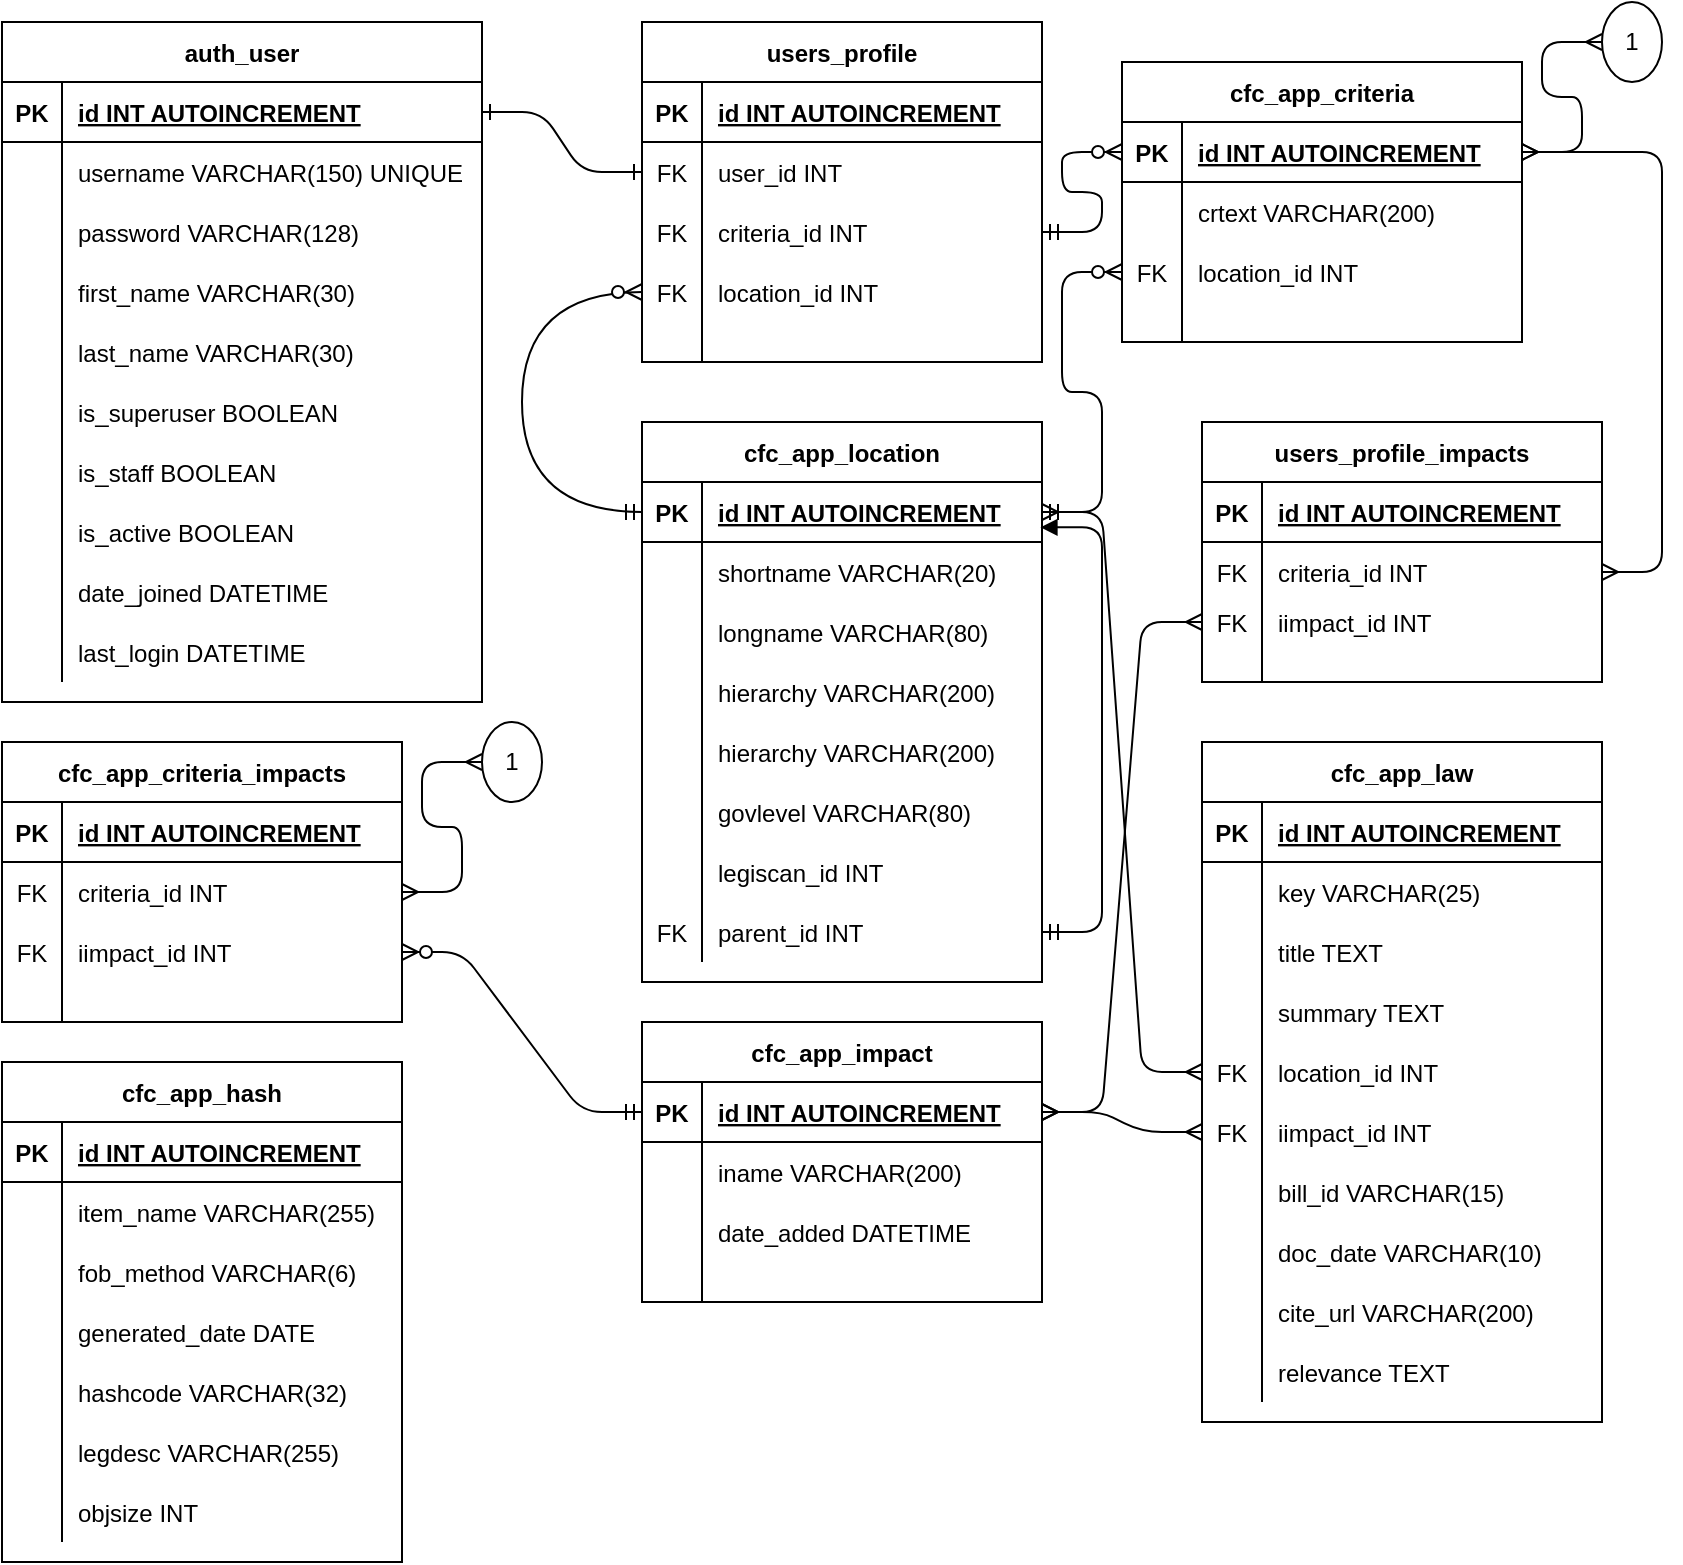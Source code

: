 <mxfile version="14.1.5" type="device"><diagram id="R2lEEEUBdFMjLlhIrx00" name="Page-1"><mxGraphModel dx="1101" dy="766" grid="1" gridSize="10" guides="1" tooltips="1" connect="1" arrows="1" fold="1" page="1" pageScale="1" pageWidth="1100" pageHeight="850" math="0" shadow="0" extFonts="Permanent Marker^https://fonts.googleapis.com/css?family=Permanent+Marker"><root><mxCell id="0"/><mxCell id="1" parent="0"/><mxCell id="C-vyLk0tnHw3VtMMgP7b-23" value="auth_user" style="shape=table;startSize=30;container=1;collapsible=1;childLayout=tableLayout;fixedRows=1;rowLines=0;fontStyle=1;align=center;resizeLast=1;" parent="1" vertex="1"><mxGeometry x="40" y="40" width="240" height="340" as="geometry"/></mxCell><mxCell id="C-vyLk0tnHw3VtMMgP7b-24" value="" style="shape=partialRectangle;collapsible=0;dropTarget=0;pointerEvents=0;fillColor=none;points=[[0,0.5],[1,0.5]];portConstraint=eastwest;top=0;left=0;right=0;bottom=1;" parent="C-vyLk0tnHw3VtMMgP7b-23" vertex="1"><mxGeometry y="30" width="240" height="30" as="geometry"/></mxCell><mxCell id="C-vyLk0tnHw3VtMMgP7b-25" value="PK" style="shape=partialRectangle;overflow=hidden;connectable=0;fillColor=none;top=0;left=0;bottom=0;right=0;fontStyle=1;" parent="C-vyLk0tnHw3VtMMgP7b-24" vertex="1"><mxGeometry width="30" height="30" as="geometry"/></mxCell><mxCell id="C-vyLk0tnHw3VtMMgP7b-26" value="id INT AUTOINCREMENT" style="shape=partialRectangle;overflow=hidden;connectable=0;fillColor=none;top=0;left=0;bottom=0;right=0;align=left;spacingLeft=6;fontStyle=5;" parent="C-vyLk0tnHw3VtMMgP7b-24" vertex="1"><mxGeometry x="30" width="210" height="30" as="geometry"/></mxCell><mxCell id="C-vyLk0tnHw3VtMMgP7b-27" value="" style="shape=partialRectangle;collapsible=0;dropTarget=0;pointerEvents=0;fillColor=none;points=[[0,0.5],[1,0.5]];portConstraint=eastwest;top=0;left=0;right=0;bottom=0;" parent="C-vyLk0tnHw3VtMMgP7b-23" vertex="1"><mxGeometry y="60" width="240" height="30" as="geometry"/></mxCell><mxCell id="C-vyLk0tnHw3VtMMgP7b-28" value="" style="shape=partialRectangle;overflow=hidden;connectable=0;fillColor=none;top=0;left=0;bottom=0;right=0;" parent="C-vyLk0tnHw3VtMMgP7b-27" vertex="1"><mxGeometry width="30" height="30" as="geometry"/></mxCell><mxCell id="C-vyLk0tnHw3VtMMgP7b-29" value="username VARCHAR(150) UNIQUE" style="shape=partialRectangle;overflow=hidden;connectable=0;fillColor=none;top=0;left=0;bottom=0;right=0;align=left;spacingLeft=6;" parent="C-vyLk0tnHw3VtMMgP7b-27" vertex="1"><mxGeometry x="30" width="210" height="30" as="geometry"/></mxCell><mxCell id="tYRN4zbCDvNp0-Lf8dS1-1" value="" style="shape=partialRectangle;collapsible=0;dropTarget=0;pointerEvents=0;fillColor=none;points=[[0,0.5],[1,0.5]];portConstraint=eastwest;top=0;left=0;right=0;bottom=0;" parent="C-vyLk0tnHw3VtMMgP7b-23" vertex="1"><mxGeometry y="90" width="240" height="30" as="geometry"/></mxCell><mxCell id="tYRN4zbCDvNp0-Lf8dS1-2" value="" style="shape=partialRectangle;overflow=hidden;connectable=0;fillColor=none;top=0;left=0;bottom=0;right=0;" parent="tYRN4zbCDvNp0-Lf8dS1-1" vertex="1"><mxGeometry width="30" height="30" as="geometry"/></mxCell><mxCell id="tYRN4zbCDvNp0-Lf8dS1-3" value="password VARCHAR(128)" style="shape=partialRectangle;overflow=hidden;connectable=0;fillColor=none;top=0;left=0;bottom=0;right=0;align=left;spacingLeft=6;" parent="tYRN4zbCDvNp0-Lf8dS1-1" vertex="1"><mxGeometry x="30" width="210" height="30" as="geometry"/></mxCell><mxCell id="tYRN4zbCDvNp0-Lf8dS1-4" value="" style="shape=partialRectangle;collapsible=0;dropTarget=0;pointerEvents=0;fillColor=none;points=[[0,0.5],[1,0.5]];portConstraint=eastwest;top=0;left=0;right=0;bottom=0;" parent="C-vyLk0tnHw3VtMMgP7b-23" vertex="1"><mxGeometry y="120" width="240" height="30" as="geometry"/></mxCell><mxCell id="tYRN4zbCDvNp0-Lf8dS1-5" value="" style="shape=partialRectangle;overflow=hidden;connectable=0;fillColor=none;top=0;left=0;bottom=0;right=0;" parent="tYRN4zbCDvNp0-Lf8dS1-4" vertex="1"><mxGeometry width="30" height="30" as="geometry"/></mxCell><mxCell id="tYRN4zbCDvNp0-Lf8dS1-6" value="first_name VARCHAR(30)" style="shape=partialRectangle;overflow=hidden;connectable=0;fillColor=none;top=0;left=0;bottom=0;right=0;align=left;spacingLeft=6;" parent="tYRN4zbCDvNp0-Lf8dS1-4" vertex="1"><mxGeometry x="30" width="210" height="30" as="geometry"/></mxCell><mxCell id="tYRN4zbCDvNp0-Lf8dS1-7" value="" style="shape=partialRectangle;collapsible=0;dropTarget=0;pointerEvents=0;fillColor=none;points=[[0,0.5],[1,0.5]];portConstraint=eastwest;top=0;left=0;right=0;bottom=0;" parent="C-vyLk0tnHw3VtMMgP7b-23" vertex="1"><mxGeometry y="150" width="240" height="30" as="geometry"/></mxCell><mxCell id="tYRN4zbCDvNp0-Lf8dS1-8" value="" style="shape=partialRectangle;overflow=hidden;connectable=0;fillColor=none;top=0;left=0;bottom=0;right=0;" parent="tYRN4zbCDvNp0-Lf8dS1-7" vertex="1"><mxGeometry width="30" height="30" as="geometry"/></mxCell><mxCell id="tYRN4zbCDvNp0-Lf8dS1-9" value="last_name VARCHAR(30)" style="shape=partialRectangle;overflow=hidden;connectable=0;fillColor=none;top=0;left=0;bottom=0;right=0;align=left;spacingLeft=6;" parent="tYRN4zbCDvNp0-Lf8dS1-7" vertex="1"><mxGeometry x="30" width="210" height="30" as="geometry"/></mxCell><mxCell id="tYRN4zbCDvNp0-Lf8dS1-10" value="" style="shape=partialRectangle;collapsible=0;dropTarget=0;pointerEvents=0;fillColor=none;points=[[0,0.5],[1,0.5]];portConstraint=eastwest;top=0;left=0;right=0;bottom=0;" parent="C-vyLk0tnHw3VtMMgP7b-23" vertex="1"><mxGeometry y="180" width="240" height="30" as="geometry"/></mxCell><mxCell id="tYRN4zbCDvNp0-Lf8dS1-11" value="" style="shape=partialRectangle;overflow=hidden;connectable=0;fillColor=none;top=0;left=0;bottom=0;right=0;" parent="tYRN4zbCDvNp0-Lf8dS1-10" vertex="1"><mxGeometry width="30" height="30" as="geometry"/></mxCell><mxCell id="tYRN4zbCDvNp0-Lf8dS1-12" value="is_superuser BOOLEAN" style="shape=partialRectangle;overflow=hidden;connectable=0;fillColor=none;top=0;left=0;bottom=0;right=0;align=left;spacingLeft=6;" parent="tYRN4zbCDvNp0-Lf8dS1-10" vertex="1"><mxGeometry x="30" width="210" height="30" as="geometry"/></mxCell><mxCell id="tYRN4zbCDvNp0-Lf8dS1-13" value="" style="shape=partialRectangle;collapsible=0;dropTarget=0;pointerEvents=0;fillColor=none;points=[[0,0.5],[1,0.5]];portConstraint=eastwest;top=0;left=0;right=0;bottom=0;" parent="C-vyLk0tnHw3VtMMgP7b-23" vertex="1"><mxGeometry y="210" width="240" height="30" as="geometry"/></mxCell><mxCell id="tYRN4zbCDvNp0-Lf8dS1-14" value="" style="shape=partialRectangle;overflow=hidden;connectable=0;fillColor=none;top=0;left=0;bottom=0;right=0;" parent="tYRN4zbCDvNp0-Lf8dS1-13" vertex="1"><mxGeometry width="30" height="30" as="geometry"/></mxCell><mxCell id="tYRN4zbCDvNp0-Lf8dS1-15" value="is_staff BOOLEAN" style="shape=partialRectangle;overflow=hidden;connectable=0;fillColor=none;top=0;left=0;bottom=0;right=0;align=left;spacingLeft=6;" parent="tYRN4zbCDvNp0-Lf8dS1-13" vertex="1"><mxGeometry x="30" width="210" height="30" as="geometry"/></mxCell><mxCell id="tYRN4zbCDvNp0-Lf8dS1-16" value="" style="shape=partialRectangle;collapsible=0;dropTarget=0;pointerEvents=0;fillColor=none;points=[[0,0.5],[1,0.5]];portConstraint=eastwest;top=0;left=0;right=0;bottom=0;" parent="C-vyLk0tnHw3VtMMgP7b-23" vertex="1"><mxGeometry y="240" width="240" height="30" as="geometry"/></mxCell><mxCell id="tYRN4zbCDvNp0-Lf8dS1-17" value="" style="shape=partialRectangle;overflow=hidden;connectable=0;fillColor=none;top=0;left=0;bottom=0;right=0;" parent="tYRN4zbCDvNp0-Lf8dS1-16" vertex="1"><mxGeometry width="30" height="30" as="geometry"/></mxCell><mxCell id="tYRN4zbCDvNp0-Lf8dS1-18" value="is_active BOOLEAN" style="shape=partialRectangle;overflow=hidden;connectable=0;fillColor=none;top=0;left=0;bottom=0;right=0;align=left;spacingLeft=6;" parent="tYRN4zbCDvNp0-Lf8dS1-16" vertex="1"><mxGeometry x="30" width="210" height="30" as="geometry"/></mxCell><mxCell id="tYRN4zbCDvNp0-Lf8dS1-19" value="" style="shape=partialRectangle;collapsible=0;dropTarget=0;pointerEvents=0;fillColor=none;points=[[0,0.5],[1,0.5]];portConstraint=eastwest;top=0;left=0;right=0;bottom=0;" parent="C-vyLk0tnHw3VtMMgP7b-23" vertex="1"><mxGeometry y="270" width="240" height="30" as="geometry"/></mxCell><mxCell id="tYRN4zbCDvNp0-Lf8dS1-20" value="" style="shape=partialRectangle;overflow=hidden;connectable=0;fillColor=none;top=0;left=0;bottom=0;right=0;" parent="tYRN4zbCDvNp0-Lf8dS1-19" vertex="1"><mxGeometry width="30" height="30" as="geometry"/></mxCell><mxCell id="tYRN4zbCDvNp0-Lf8dS1-21" value="date_joined DATETIME" style="shape=partialRectangle;overflow=hidden;connectable=0;fillColor=none;top=0;left=0;bottom=0;right=0;align=left;spacingLeft=6;" parent="tYRN4zbCDvNp0-Lf8dS1-19" vertex="1"><mxGeometry x="30" width="210" height="30" as="geometry"/></mxCell><mxCell id="tYRN4zbCDvNp0-Lf8dS1-22" value="" style="shape=partialRectangle;collapsible=0;dropTarget=0;pointerEvents=0;fillColor=none;points=[[0,0.5],[1,0.5]];portConstraint=eastwest;top=0;left=0;right=0;bottom=0;" parent="C-vyLk0tnHw3VtMMgP7b-23" vertex="1"><mxGeometry y="300" width="240" height="30" as="geometry"/></mxCell><mxCell id="tYRN4zbCDvNp0-Lf8dS1-23" value="" style="shape=partialRectangle;overflow=hidden;connectable=0;fillColor=none;top=0;left=0;bottom=0;right=0;" parent="tYRN4zbCDvNp0-Lf8dS1-22" vertex="1"><mxGeometry width="30" height="30" as="geometry"/></mxCell><mxCell id="tYRN4zbCDvNp0-Lf8dS1-24" value="last_login DATETIME" style="shape=partialRectangle;overflow=hidden;connectable=0;fillColor=none;top=0;left=0;bottom=0;right=0;align=left;spacingLeft=6;" parent="tYRN4zbCDvNp0-Lf8dS1-22" vertex="1"><mxGeometry x="30" width="210" height="30" as="geometry"/></mxCell><mxCell id="tYRN4zbCDvNp0-Lf8dS1-25" value="users_profile" style="shape=table;startSize=30;container=1;collapsible=1;childLayout=tableLayout;fixedRows=1;rowLines=0;fontStyle=1;align=center;resizeLast=1;" parent="1" vertex="1"><mxGeometry x="360" y="40" width="200" height="170" as="geometry"/></mxCell><mxCell id="tYRN4zbCDvNp0-Lf8dS1-26" value="" style="shape=partialRectangle;collapsible=0;dropTarget=0;pointerEvents=0;fillColor=none;points=[[0,0.5],[1,0.5]];portConstraint=eastwest;top=0;left=0;right=0;bottom=1;" parent="tYRN4zbCDvNp0-Lf8dS1-25" vertex="1"><mxGeometry y="30" width="200" height="30" as="geometry"/></mxCell><mxCell id="tYRN4zbCDvNp0-Lf8dS1-27" value="PK" style="shape=partialRectangle;overflow=hidden;connectable=0;fillColor=none;top=0;left=0;bottom=0;right=0;fontStyle=1;" parent="tYRN4zbCDvNp0-Lf8dS1-26" vertex="1"><mxGeometry width="30" height="30" as="geometry"/></mxCell><mxCell id="tYRN4zbCDvNp0-Lf8dS1-28" value="id INT AUTOINCREMENT" style="shape=partialRectangle;overflow=hidden;connectable=0;fillColor=none;top=0;left=0;bottom=0;right=0;align=left;spacingLeft=6;fontStyle=5;" parent="tYRN4zbCDvNp0-Lf8dS1-26" vertex="1"><mxGeometry x="30" width="170" height="30" as="geometry"/></mxCell><mxCell id="tYRN4zbCDvNp0-Lf8dS1-29" value="" style="shape=partialRectangle;collapsible=0;dropTarget=0;pointerEvents=0;fillColor=none;points=[[0,0.5],[1,0.5]];portConstraint=eastwest;top=0;left=0;right=0;bottom=0;" parent="tYRN4zbCDvNp0-Lf8dS1-25" vertex="1"><mxGeometry y="60" width="200" height="30" as="geometry"/></mxCell><mxCell id="tYRN4zbCDvNp0-Lf8dS1-30" value="FK" style="shape=partialRectangle;overflow=hidden;connectable=0;fillColor=none;top=0;left=0;bottom=0;right=0;" parent="tYRN4zbCDvNp0-Lf8dS1-29" vertex="1"><mxGeometry width="30" height="30" as="geometry"/></mxCell><mxCell id="tYRN4zbCDvNp0-Lf8dS1-31" value="user_id INT" style="shape=partialRectangle;overflow=hidden;connectable=0;fillColor=none;top=0;left=0;bottom=0;right=0;align=left;spacingLeft=6;" parent="tYRN4zbCDvNp0-Lf8dS1-29" vertex="1"><mxGeometry x="30" width="170" height="30" as="geometry"/></mxCell><mxCell id="tYRN4zbCDvNp0-Lf8dS1-32" value="" style="shape=partialRectangle;collapsible=0;dropTarget=0;pointerEvents=0;fillColor=none;points=[[0,0.5],[1,0.5]];portConstraint=eastwest;top=0;left=0;right=0;bottom=0;" parent="tYRN4zbCDvNp0-Lf8dS1-25" vertex="1"><mxGeometry y="90" width="200" height="30" as="geometry"/></mxCell><mxCell id="tYRN4zbCDvNp0-Lf8dS1-33" value="FK" style="shape=partialRectangle;overflow=hidden;connectable=0;fillColor=none;top=0;left=0;bottom=0;right=0;" parent="tYRN4zbCDvNp0-Lf8dS1-32" vertex="1"><mxGeometry width="30" height="30" as="geometry"/></mxCell><mxCell id="tYRN4zbCDvNp0-Lf8dS1-34" value="criteria_id INT" style="shape=partialRectangle;overflow=hidden;connectable=0;fillColor=none;top=0;left=0;bottom=0;right=0;align=left;spacingLeft=6;" parent="tYRN4zbCDvNp0-Lf8dS1-32" vertex="1"><mxGeometry x="30" width="170" height="30" as="geometry"/></mxCell><mxCell id="tYRN4zbCDvNp0-Lf8dS1-35" value="" style="shape=partialRectangle;collapsible=0;dropTarget=0;pointerEvents=0;fillColor=none;points=[[0,0.5],[1,0.5]];portConstraint=eastwest;top=0;left=0;right=0;bottom=0;" parent="tYRN4zbCDvNp0-Lf8dS1-25" vertex="1"><mxGeometry y="120" width="200" height="30" as="geometry"/></mxCell><mxCell id="tYRN4zbCDvNp0-Lf8dS1-36" value="FK" style="shape=partialRectangle;overflow=hidden;connectable=0;fillColor=none;top=0;left=0;bottom=0;right=0;" parent="tYRN4zbCDvNp0-Lf8dS1-35" vertex="1"><mxGeometry width="30" height="30" as="geometry"/></mxCell><mxCell id="tYRN4zbCDvNp0-Lf8dS1-37" value="location_id INT" style="shape=partialRectangle;overflow=hidden;connectable=0;fillColor=none;top=0;left=0;bottom=0;right=0;align=left;spacingLeft=6;" parent="tYRN4zbCDvNp0-Lf8dS1-35" vertex="1"><mxGeometry x="30" width="170" height="30" as="geometry"/></mxCell><mxCell id="tYRN4zbCDvNp0-Lf8dS1-53" value="" style="shape=partialRectangle;collapsible=0;dropTarget=0;pointerEvents=0;fillColor=none;points=[[0,0.5],[1,0.5]];portConstraint=eastwest;top=0;left=0;right=0;bottom=0;" parent="tYRN4zbCDvNp0-Lf8dS1-25" vertex="1"><mxGeometry y="150" width="200" height="20" as="geometry"/></mxCell><mxCell id="tYRN4zbCDvNp0-Lf8dS1-54" value="" style="shape=partialRectangle;overflow=hidden;connectable=0;fillColor=none;top=0;left=0;bottom=0;right=0;" parent="tYRN4zbCDvNp0-Lf8dS1-53" vertex="1"><mxGeometry width="30" height="20" as="geometry"/></mxCell><mxCell id="tYRN4zbCDvNp0-Lf8dS1-55" value="" style="shape=partialRectangle;overflow=hidden;connectable=0;fillColor=none;top=0;left=0;bottom=0;right=0;align=left;spacingLeft=6;" parent="tYRN4zbCDvNp0-Lf8dS1-53" vertex="1"><mxGeometry x="30" width="170" height="20" as="geometry"/></mxCell><mxCell id="tYRN4zbCDvNp0-Lf8dS1-56" value="" style="edgeStyle=entityRelationEdgeStyle;fontSize=12;html=1;endArrow=ERone;endFill=0;startArrow=ERone;startFill=0;" parent="1" source="C-vyLk0tnHw3VtMMgP7b-24" target="tYRN4zbCDvNp0-Lf8dS1-29" edge="1"><mxGeometry width="100" height="100" relative="1" as="geometry"><mxPoint x="320" y="300" as="sourcePoint"/><mxPoint x="420" y="200" as="targetPoint"/></mxGeometry></mxCell><mxCell id="tYRN4zbCDvNp0-Lf8dS1-57" value="cfc_app_location" style="shape=table;startSize=30;container=1;collapsible=1;childLayout=tableLayout;fixedRows=1;rowLines=0;fontStyle=1;align=center;resizeLast=1;" parent="1" vertex="1"><mxGeometry x="360" y="240" width="200" height="280" as="geometry"/></mxCell><mxCell id="tYRN4zbCDvNp0-Lf8dS1-58" value="" style="shape=partialRectangle;collapsible=0;dropTarget=0;pointerEvents=0;fillColor=none;top=0;left=0;bottom=1;right=0;points=[[0,0.5],[1,0.5]];portConstraint=eastwest;" parent="tYRN4zbCDvNp0-Lf8dS1-57" vertex="1"><mxGeometry y="30" width="200" height="30" as="geometry"/></mxCell><mxCell id="tYRN4zbCDvNp0-Lf8dS1-59" value="PK" style="shape=partialRectangle;connectable=0;fillColor=none;top=0;left=0;bottom=0;right=0;fontStyle=1;overflow=hidden;" parent="tYRN4zbCDvNp0-Lf8dS1-58" vertex="1"><mxGeometry width="30" height="30" as="geometry"/></mxCell><mxCell id="tYRN4zbCDvNp0-Lf8dS1-60" value="id INT AUTOINCREMENT" style="shape=partialRectangle;connectable=0;fillColor=none;top=0;left=0;bottom=0;right=0;align=left;spacingLeft=6;fontStyle=5;overflow=hidden;" parent="tYRN4zbCDvNp0-Lf8dS1-58" vertex="1"><mxGeometry x="30" width="170" height="30" as="geometry"/></mxCell><mxCell id="tYRN4zbCDvNp0-Lf8dS1-61" value="" style="shape=partialRectangle;collapsible=0;dropTarget=0;pointerEvents=0;fillColor=none;top=0;left=0;bottom=0;right=0;points=[[0,0.5],[1,0.5]];portConstraint=eastwest;" parent="tYRN4zbCDvNp0-Lf8dS1-57" vertex="1"><mxGeometry y="60" width="200" height="30" as="geometry"/></mxCell><mxCell id="tYRN4zbCDvNp0-Lf8dS1-62" value="" style="shape=partialRectangle;connectable=0;fillColor=none;top=0;left=0;bottom=0;right=0;editable=1;overflow=hidden;" parent="tYRN4zbCDvNp0-Lf8dS1-61" vertex="1"><mxGeometry width="30" height="30" as="geometry"/></mxCell><mxCell id="tYRN4zbCDvNp0-Lf8dS1-63" value="shortname VARCHAR(20)" style="shape=partialRectangle;connectable=0;fillColor=none;top=0;left=0;bottom=0;right=0;align=left;spacingLeft=6;overflow=hidden;" parent="tYRN4zbCDvNp0-Lf8dS1-61" vertex="1"><mxGeometry x="30" width="170" height="30" as="geometry"/></mxCell><mxCell id="tYRN4zbCDvNp0-Lf8dS1-64" value="" style="shape=partialRectangle;collapsible=0;dropTarget=0;pointerEvents=0;fillColor=none;top=0;left=0;bottom=0;right=0;points=[[0,0.5],[1,0.5]];portConstraint=eastwest;" parent="tYRN4zbCDvNp0-Lf8dS1-57" vertex="1"><mxGeometry y="90" width="200" height="30" as="geometry"/></mxCell><mxCell id="tYRN4zbCDvNp0-Lf8dS1-65" value="" style="shape=partialRectangle;connectable=0;fillColor=none;top=0;left=0;bottom=0;right=0;editable=1;overflow=hidden;" parent="tYRN4zbCDvNp0-Lf8dS1-64" vertex="1"><mxGeometry width="30" height="30" as="geometry"/></mxCell><mxCell id="tYRN4zbCDvNp0-Lf8dS1-66" value="longname VARCHAR(80)" style="shape=partialRectangle;connectable=0;fillColor=none;top=0;left=0;bottom=0;right=0;align=left;spacingLeft=6;overflow=hidden;" parent="tYRN4zbCDvNp0-Lf8dS1-64" vertex="1"><mxGeometry x="30" width="170" height="30" as="geometry"/></mxCell><mxCell id="tYRN4zbCDvNp0-Lf8dS1-67" value="" style="shape=partialRectangle;collapsible=0;dropTarget=0;pointerEvents=0;fillColor=none;top=0;left=0;bottom=0;right=0;points=[[0,0.5],[1,0.5]];portConstraint=eastwest;" parent="tYRN4zbCDvNp0-Lf8dS1-57" vertex="1"><mxGeometry y="120" width="200" height="30" as="geometry"/></mxCell><mxCell id="tYRN4zbCDvNp0-Lf8dS1-68" value="" style="shape=partialRectangle;connectable=0;fillColor=none;top=0;left=0;bottom=0;right=0;editable=1;overflow=hidden;" parent="tYRN4zbCDvNp0-Lf8dS1-67" vertex="1"><mxGeometry width="30" height="30" as="geometry"/></mxCell><mxCell id="tYRN4zbCDvNp0-Lf8dS1-69" value="hierarchy VARCHAR(200)" style="shape=partialRectangle;connectable=0;fillColor=none;top=0;left=0;bottom=0;right=0;align=left;spacingLeft=6;overflow=hidden;" parent="tYRN4zbCDvNp0-Lf8dS1-67" vertex="1"><mxGeometry x="30" width="170" height="30" as="geometry"/></mxCell><mxCell id="tYRN4zbCDvNp0-Lf8dS1-70" value="" style="shape=partialRectangle;collapsible=0;dropTarget=0;pointerEvents=0;fillColor=none;top=0;left=0;bottom=0;right=0;points=[[0,0.5],[1,0.5]];portConstraint=eastwest;" parent="tYRN4zbCDvNp0-Lf8dS1-57" vertex="1"><mxGeometry y="150" width="200" height="30" as="geometry"/></mxCell><mxCell id="tYRN4zbCDvNp0-Lf8dS1-71" value="" style="shape=partialRectangle;connectable=0;fillColor=none;top=0;left=0;bottom=0;right=0;editable=1;overflow=hidden;" parent="tYRN4zbCDvNp0-Lf8dS1-70" vertex="1"><mxGeometry width="30" height="30" as="geometry"/></mxCell><mxCell id="tYRN4zbCDvNp0-Lf8dS1-72" value="hierarchy VARCHAR(200)" style="shape=partialRectangle;connectable=0;fillColor=none;top=0;left=0;bottom=0;right=0;align=left;spacingLeft=6;overflow=hidden;" parent="tYRN4zbCDvNp0-Lf8dS1-70" vertex="1"><mxGeometry x="30" width="170" height="30" as="geometry"/></mxCell><mxCell id="tYRN4zbCDvNp0-Lf8dS1-73" value="" style="shape=partialRectangle;collapsible=0;dropTarget=0;pointerEvents=0;fillColor=none;top=0;left=0;bottom=0;right=0;points=[[0,0.5],[1,0.5]];portConstraint=eastwest;" parent="tYRN4zbCDvNp0-Lf8dS1-57" vertex="1"><mxGeometry y="180" width="200" height="30" as="geometry"/></mxCell><mxCell id="tYRN4zbCDvNp0-Lf8dS1-74" value="" style="shape=partialRectangle;connectable=0;fillColor=none;top=0;left=0;bottom=0;right=0;editable=1;overflow=hidden;" parent="tYRN4zbCDvNp0-Lf8dS1-73" vertex="1"><mxGeometry width="30" height="30" as="geometry"/></mxCell><mxCell id="tYRN4zbCDvNp0-Lf8dS1-75" value="govlevel VARCHAR(80)" style="shape=partialRectangle;connectable=0;fillColor=none;top=0;left=0;bottom=0;right=0;align=left;spacingLeft=6;overflow=hidden;" parent="tYRN4zbCDvNp0-Lf8dS1-73" vertex="1"><mxGeometry x="30" width="170" height="30" as="geometry"/></mxCell><mxCell id="tYRN4zbCDvNp0-Lf8dS1-76" value="" style="shape=partialRectangle;collapsible=0;dropTarget=0;pointerEvents=0;fillColor=none;top=0;left=0;bottom=0;right=0;points=[[0,0.5],[1,0.5]];portConstraint=eastwest;" parent="tYRN4zbCDvNp0-Lf8dS1-57" vertex="1"><mxGeometry y="210" width="200" height="30" as="geometry"/></mxCell><mxCell id="tYRN4zbCDvNp0-Lf8dS1-77" value="" style="shape=partialRectangle;connectable=0;fillColor=none;top=0;left=0;bottom=0;right=0;editable=1;overflow=hidden;" parent="tYRN4zbCDvNp0-Lf8dS1-76" vertex="1"><mxGeometry width="30" height="30" as="geometry"/></mxCell><mxCell id="tYRN4zbCDvNp0-Lf8dS1-78" value="legiscan_id INT" style="shape=partialRectangle;connectable=0;fillColor=none;top=0;left=0;bottom=0;right=0;align=left;spacingLeft=6;overflow=hidden;" parent="tYRN4zbCDvNp0-Lf8dS1-76" vertex="1"><mxGeometry x="30" width="170" height="30" as="geometry"/></mxCell><mxCell id="tYRN4zbCDvNp0-Lf8dS1-79" value="" style="shape=partialRectangle;collapsible=0;dropTarget=0;pointerEvents=0;fillColor=none;top=0;left=0;bottom=0;right=0;points=[[0,0.5],[1,0.5]];portConstraint=eastwest;" parent="tYRN4zbCDvNp0-Lf8dS1-57" vertex="1"><mxGeometry y="240" width="200" height="30" as="geometry"/></mxCell><mxCell id="tYRN4zbCDvNp0-Lf8dS1-80" value="FK" style="shape=partialRectangle;connectable=0;fillColor=none;top=0;left=0;bottom=0;right=0;editable=1;overflow=hidden;" parent="tYRN4zbCDvNp0-Lf8dS1-79" vertex="1"><mxGeometry width="30" height="30" as="geometry"/></mxCell><mxCell id="tYRN4zbCDvNp0-Lf8dS1-81" value="parent_id INT" style="shape=partialRectangle;connectable=0;fillColor=none;top=0;left=0;bottom=0;right=0;align=left;spacingLeft=6;overflow=hidden;" parent="tYRN4zbCDvNp0-Lf8dS1-79" vertex="1"><mxGeometry x="30" width="170" height="30" as="geometry"/></mxCell><mxCell id="tYRN4zbCDvNp0-Lf8dS1-82" value="" style="fontSize=12;html=1;endArrow=block;startArrow=ERmandOne;entryX=0.996;entryY=0.756;entryDx=0;entryDy=0;edgeStyle=elbowEdgeStyle;endFill=1;entryPerimeter=0;" parent="tYRN4zbCDvNp0-Lf8dS1-57" source="tYRN4zbCDvNp0-Lf8dS1-79" target="tYRN4zbCDvNp0-Lf8dS1-58" edge="1"><mxGeometry width="100" height="100" relative="1" as="geometry"><mxPoint x="280" y="200" as="sourcePoint"/><mxPoint x="380" y="100" as="targetPoint"/><Array as="points"><mxPoint x="230" y="143"/></Array></mxGeometry></mxCell><mxCell id="tYRN4zbCDvNp0-Lf8dS1-83" value="" style="edgeStyle=entityRelationEdgeStyle;fontSize=12;html=1;endArrow=ERzeroToMany;startArrow=ERmandOne;endFill=1;" parent="1" source="tYRN4zbCDvNp0-Lf8dS1-58" target="tYRN4zbCDvNp0-Lf8dS1-94" edge="1"><mxGeometry width="100" height="100" relative="1" as="geometry"><mxPoint x="310" y="620" as="sourcePoint"/><mxPoint x="410" y="520" as="targetPoint"/></mxGeometry></mxCell><mxCell id="tYRN4zbCDvNp0-Lf8dS1-84" value="cfc_app_criteria" style="shape=table;startSize=30;container=1;collapsible=1;childLayout=tableLayout;fixedRows=1;rowLines=0;fontStyle=1;align=center;resizeLast=1;" parent="1" vertex="1"><mxGeometry x="600" y="60" width="200" height="140" as="geometry"/></mxCell><mxCell id="tYRN4zbCDvNp0-Lf8dS1-85" value="" style="shape=partialRectangle;collapsible=0;dropTarget=0;pointerEvents=0;fillColor=none;points=[[0,0.5],[1,0.5]];portConstraint=eastwest;top=0;left=0;right=0;bottom=1;" parent="tYRN4zbCDvNp0-Lf8dS1-84" vertex="1"><mxGeometry y="30" width="200" height="30" as="geometry"/></mxCell><mxCell id="tYRN4zbCDvNp0-Lf8dS1-86" value="PK" style="shape=partialRectangle;overflow=hidden;connectable=0;fillColor=none;top=0;left=0;bottom=0;right=0;fontStyle=1;" parent="tYRN4zbCDvNp0-Lf8dS1-85" vertex="1"><mxGeometry width="30" height="30" as="geometry"/></mxCell><mxCell id="tYRN4zbCDvNp0-Lf8dS1-87" value="id INT AUTOINCREMENT" style="shape=partialRectangle;overflow=hidden;connectable=0;fillColor=none;top=0;left=0;bottom=0;right=0;align=left;spacingLeft=6;fontStyle=5;" parent="tYRN4zbCDvNp0-Lf8dS1-85" vertex="1"><mxGeometry x="30" width="170" height="30" as="geometry"/></mxCell><mxCell id="tYRN4zbCDvNp0-Lf8dS1-88" value="" style="shape=partialRectangle;collapsible=0;dropTarget=0;pointerEvents=0;fillColor=none;points=[[0,0.5],[1,0.5]];portConstraint=eastwest;top=0;left=0;right=0;bottom=0;" parent="tYRN4zbCDvNp0-Lf8dS1-84" vertex="1"><mxGeometry y="60" width="200" height="30" as="geometry"/></mxCell><mxCell id="tYRN4zbCDvNp0-Lf8dS1-89" value="" style="shape=partialRectangle;overflow=hidden;connectable=0;fillColor=none;top=0;left=0;bottom=0;right=0;" parent="tYRN4zbCDvNp0-Lf8dS1-88" vertex="1"><mxGeometry width="30" height="30" as="geometry"/></mxCell><mxCell id="tYRN4zbCDvNp0-Lf8dS1-90" value="crtext VARCHAR(200)" style="shape=partialRectangle;overflow=hidden;connectable=0;fillColor=none;top=0;left=0;bottom=0;right=0;align=left;spacingLeft=6;" parent="tYRN4zbCDvNp0-Lf8dS1-88" vertex="1"><mxGeometry x="30" width="170" height="30" as="geometry"/></mxCell><mxCell id="tYRN4zbCDvNp0-Lf8dS1-94" value="" style="shape=partialRectangle;collapsible=0;dropTarget=0;pointerEvents=0;fillColor=none;points=[[0,0.5],[1,0.5]];portConstraint=eastwest;top=0;left=0;right=0;bottom=0;" parent="tYRN4zbCDvNp0-Lf8dS1-84" vertex="1"><mxGeometry y="90" width="200" height="30" as="geometry"/></mxCell><mxCell id="tYRN4zbCDvNp0-Lf8dS1-95" value="FK" style="shape=partialRectangle;overflow=hidden;connectable=0;fillColor=none;top=0;left=0;bottom=0;right=0;" parent="tYRN4zbCDvNp0-Lf8dS1-94" vertex="1"><mxGeometry width="30" height="30" as="geometry"/></mxCell><mxCell id="tYRN4zbCDvNp0-Lf8dS1-96" value="location_id INT" style="shape=partialRectangle;overflow=hidden;connectable=0;fillColor=none;top=0;left=0;bottom=0;right=0;align=left;spacingLeft=6;" parent="tYRN4zbCDvNp0-Lf8dS1-94" vertex="1"><mxGeometry x="30" width="170" height="30" as="geometry"/></mxCell><mxCell id="tYRN4zbCDvNp0-Lf8dS1-97" value="" style="shape=partialRectangle;collapsible=0;dropTarget=0;pointerEvents=0;fillColor=none;points=[[0,0.5],[1,0.5]];portConstraint=eastwest;top=0;left=0;right=0;bottom=0;" parent="tYRN4zbCDvNp0-Lf8dS1-84" vertex="1"><mxGeometry y="120" width="200" height="20" as="geometry"/></mxCell><mxCell id="tYRN4zbCDvNp0-Lf8dS1-98" value="" style="shape=partialRectangle;overflow=hidden;connectable=0;fillColor=none;top=0;left=0;bottom=0;right=0;" parent="tYRN4zbCDvNp0-Lf8dS1-97" vertex="1"><mxGeometry width="30" height="20" as="geometry"/></mxCell><mxCell id="tYRN4zbCDvNp0-Lf8dS1-99" value="" style="shape=partialRectangle;overflow=hidden;connectable=0;fillColor=none;top=0;left=0;bottom=0;right=0;align=left;spacingLeft=6;" parent="tYRN4zbCDvNp0-Lf8dS1-97" vertex="1"><mxGeometry x="30" width="170" height="20" as="geometry"/></mxCell><mxCell id="tYRN4zbCDvNp0-Lf8dS1-101" value="" style="endArrow=ERzeroToMany;html=1;exitX=0;exitY=0.5;exitDx=0;exitDy=0;entryX=0;entryY=0.5;entryDx=0;entryDy=0;edgeStyle=orthogonalEdgeStyle;curved=1;endFill=1;startArrow=ERmandOne;startFill=0;" parent="1" source="tYRN4zbCDvNp0-Lf8dS1-58" target="tYRN4zbCDvNp0-Lf8dS1-35" edge="1"><mxGeometry width="50" height="50" relative="1" as="geometry"><mxPoint x="400" y="420" as="sourcePoint"/><mxPoint x="450" y="370" as="targetPoint"/><Array as="points"><mxPoint x="300" y="285"/><mxPoint x="300" y="175"/></Array></mxGeometry></mxCell><mxCell id="tYRN4zbCDvNp0-Lf8dS1-102" value="" style="edgeStyle=entityRelationEdgeStyle;fontSize=12;html=1;endArrow=ERzeroToMany;startArrow=ERmandOne;endFill=1;entryX=0;entryY=0.5;entryDx=0;entryDy=0;" parent="1" source="tYRN4zbCDvNp0-Lf8dS1-32" target="tYRN4zbCDvNp0-Lf8dS1-85" edge="1"><mxGeometry width="100" height="100" relative="1" as="geometry"><mxPoint x="570" y="295" as="sourcePoint"/><mxPoint x="610" y="155" as="targetPoint"/></mxGeometry></mxCell><mxCell id="tYRN4zbCDvNp0-Lf8dS1-103" value="users_profile_impacts" style="shape=table;startSize=30;container=1;collapsible=1;childLayout=tableLayout;fixedRows=1;rowLines=0;fontStyle=1;align=center;resizeLast=1;" parent="1" vertex="1"><mxGeometry x="640" y="240" width="200" height="130" as="geometry"/></mxCell><mxCell id="tYRN4zbCDvNp0-Lf8dS1-104" value="" style="shape=partialRectangle;collapsible=0;dropTarget=0;pointerEvents=0;fillColor=none;points=[[0,0.5],[1,0.5]];portConstraint=eastwest;top=0;left=0;right=0;bottom=1;" parent="tYRN4zbCDvNp0-Lf8dS1-103" vertex="1"><mxGeometry y="30" width="200" height="30" as="geometry"/></mxCell><mxCell id="tYRN4zbCDvNp0-Lf8dS1-105" value="PK" style="shape=partialRectangle;overflow=hidden;connectable=0;fillColor=none;top=0;left=0;bottom=0;right=0;fontStyle=1;" parent="tYRN4zbCDvNp0-Lf8dS1-104" vertex="1"><mxGeometry width="30" height="30" as="geometry"/></mxCell><mxCell id="tYRN4zbCDvNp0-Lf8dS1-106" value="id INT AUTOINCREMENT" style="shape=partialRectangle;overflow=hidden;connectable=0;fillColor=none;top=0;left=0;bottom=0;right=0;align=left;spacingLeft=6;fontStyle=5;" parent="tYRN4zbCDvNp0-Lf8dS1-104" vertex="1"><mxGeometry x="30" width="170" height="30" as="geometry"/></mxCell><mxCell id="tYRN4zbCDvNp0-Lf8dS1-107" value="" style="shape=partialRectangle;collapsible=0;dropTarget=0;pointerEvents=0;fillColor=none;points=[[0,0.5],[1,0.5]];portConstraint=eastwest;top=0;left=0;right=0;bottom=0;" parent="tYRN4zbCDvNp0-Lf8dS1-103" vertex="1"><mxGeometry y="60" width="200" height="30" as="geometry"/></mxCell><mxCell id="tYRN4zbCDvNp0-Lf8dS1-108" value="FK" style="shape=partialRectangle;overflow=hidden;connectable=0;fillColor=none;top=0;left=0;bottom=0;right=0;" parent="tYRN4zbCDvNp0-Lf8dS1-107" vertex="1"><mxGeometry width="30" height="30" as="geometry"/></mxCell><mxCell id="tYRN4zbCDvNp0-Lf8dS1-109" value="criteria_id INT" style="shape=partialRectangle;overflow=hidden;connectable=0;fillColor=none;top=0;left=0;bottom=0;right=0;align=left;spacingLeft=6;" parent="tYRN4zbCDvNp0-Lf8dS1-107" vertex="1"><mxGeometry x="30" width="170" height="30" as="geometry"/></mxCell><mxCell id="tYRN4zbCDvNp0-Lf8dS1-110" value="" style="shape=partialRectangle;collapsible=0;dropTarget=0;pointerEvents=0;fillColor=none;points=[[0,0.5],[1,0.5]];portConstraint=eastwest;top=0;left=0;right=0;bottom=0;" parent="tYRN4zbCDvNp0-Lf8dS1-103" vertex="1"><mxGeometry y="90" width="200" height="20" as="geometry"/></mxCell><mxCell id="tYRN4zbCDvNp0-Lf8dS1-111" value="FK" style="shape=partialRectangle;overflow=hidden;connectable=0;fillColor=none;top=0;left=0;bottom=0;right=0;" parent="tYRN4zbCDvNp0-Lf8dS1-110" vertex="1"><mxGeometry width="30" height="20" as="geometry"/></mxCell><mxCell id="tYRN4zbCDvNp0-Lf8dS1-112" value="iimpact_id INT" style="shape=partialRectangle;overflow=hidden;connectable=0;fillColor=none;top=0;left=0;bottom=0;right=0;align=left;spacingLeft=6;" parent="tYRN4zbCDvNp0-Lf8dS1-110" vertex="1"><mxGeometry x="30" width="170" height="20" as="geometry"/></mxCell><mxCell id="tYRN4zbCDvNp0-Lf8dS1-113" value="" style="shape=partialRectangle;collapsible=0;dropTarget=0;pointerEvents=0;fillColor=none;points=[[0,0.5],[1,0.5]];portConstraint=eastwest;top=0;left=0;right=0;bottom=0;" parent="tYRN4zbCDvNp0-Lf8dS1-103" vertex="1"><mxGeometry y="110" width="200" height="20" as="geometry"/></mxCell><mxCell id="tYRN4zbCDvNp0-Lf8dS1-114" value="" style="shape=partialRectangle;overflow=hidden;connectable=0;fillColor=none;top=0;left=0;bottom=0;right=0;" parent="tYRN4zbCDvNp0-Lf8dS1-113" vertex="1"><mxGeometry width="30" height="20" as="geometry"/></mxCell><mxCell id="tYRN4zbCDvNp0-Lf8dS1-115" value="" style="shape=partialRectangle;overflow=hidden;connectable=0;fillColor=none;top=0;left=0;bottom=0;right=0;align=left;spacingLeft=6;" parent="tYRN4zbCDvNp0-Lf8dS1-113" vertex="1"><mxGeometry x="30" width="170" height="20" as="geometry"/></mxCell><mxCell id="tYRN4zbCDvNp0-Lf8dS1-116" value="cfc_app_criteria_impacts" style="shape=table;startSize=30;container=1;collapsible=1;childLayout=tableLayout;fixedRows=1;rowLines=0;fontStyle=1;align=center;resizeLast=1;" parent="1" vertex="1"><mxGeometry x="40" y="400" width="200" height="140" as="geometry"/></mxCell><mxCell id="tYRN4zbCDvNp0-Lf8dS1-117" value="" style="shape=partialRectangle;collapsible=0;dropTarget=0;pointerEvents=0;fillColor=none;points=[[0,0.5],[1,0.5]];portConstraint=eastwest;top=0;left=0;right=0;bottom=1;" parent="tYRN4zbCDvNp0-Lf8dS1-116" vertex="1"><mxGeometry y="30" width="200" height="30" as="geometry"/></mxCell><mxCell id="tYRN4zbCDvNp0-Lf8dS1-118" value="PK" style="shape=partialRectangle;overflow=hidden;connectable=0;fillColor=none;top=0;left=0;bottom=0;right=0;fontStyle=1;" parent="tYRN4zbCDvNp0-Lf8dS1-117" vertex="1"><mxGeometry width="30" height="30" as="geometry"/></mxCell><mxCell id="tYRN4zbCDvNp0-Lf8dS1-119" value="id INT AUTOINCREMENT" style="shape=partialRectangle;overflow=hidden;connectable=0;fillColor=none;top=0;left=0;bottom=0;right=0;align=left;spacingLeft=6;fontStyle=5;" parent="tYRN4zbCDvNp0-Lf8dS1-117" vertex="1"><mxGeometry x="30" width="170" height="30" as="geometry"/></mxCell><mxCell id="tYRN4zbCDvNp0-Lf8dS1-120" value="" style="shape=partialRectangle;collapsible=0;dropTarget=0;pointerEvents=0;fillColor=none;points=[[0,0.5],[1,0.5]];portConstraint=eastwest;top=0;left=0;right=0;bottom=0;" parent="tYRN4zbCDvNp0-Lf8dS1-116" vertex="1"><mxGeometry y="60" width="200" height="30" as="geometry"/></mxCell><mxCell id="tYRN4zbCDvNp0-Lf8dS1-121" value="FK" style="shape=partialRectangle;overflow=hidden;connectable=0;fillColor=none;top=0;left=0;bottom=0;right=0;" parent="tYRN4zbCDvNp0-Lf8dS1-120" vertex="1"><mxGeometry width="30" height="30" as="geometry"/></mxCell><mxCell id="tYRN4zbCDvNp0-Lf8dS1-122" value="criteria_id INT" style="shape=partialRectangle;overflow=hidden;connectable=0;fillColor=none;top=0;left=0;bottom=0;right=0;align=left;spacingLeft=6;" parent="tYRN4zbCDvNp0-Lf8dS1-120" vertex="1"><mxGeometry x="30" width="170" height="30" as="geometry"/></mxCell><mxCell id="tYRN4zbCDvNp0-Lf8dS1-123" value="" style="shape=partialRectangle;collapsible=0;dropTarget=0;pointerEvents=0;fillColor=none;points=[[0,0.5],[1,0.5]];portConstraint=eastwest;top=0;left=0;right=0;bottom=0;" parent="tYRN4zbCDvNp0-Lf8dS1-116" vertex="1"><mxGeometry y="90" width="200" height="30" as="geometry"/></mxCell><mxCell id="tYRN4zbCDvNp0-Lf8dS1-124" value="FK" style="shape=partialRectangle;overflow=hidden;connectable=0;fillColor=none;top=0;left=0;bottom=0;right=0;" parent="tYRN4zbCDvNp0-Lf8dS1-123" vertex="1"><mxGeometry width="30" height="30" as="geometry"/></mxCell><mxCell id="tYRN4zbCDvNp0-Lf8dS1-125" value="iimpact_id INT" style="shape=partialRectangle;overflow=hidden;connectable=0;fillColor=none;top=0;left=0;bottom=0;right=0;align=left;spacingLeft=6;" parent="tYRN4zbCDvNp0-Lf8dS1-123" vertex="1"><mxGeometry x="30" width="170" height="30" as="geometry"/></mxCell><mxCell id="tYRN4zbCDvNp0-Lf8dS1-126" value="" style="shape=partialRectangle;collapsible=0;dropTarget=0;pointerEvents=0;fillColor=none;points=[[0,0.5],[1,0.5]];portConstraint=eastwest;top=0;left=0;right=0;bottom=0;" parent="tYRN4zbCDvNp0-Lf8dS1-116" vertex="1"><mxGeometry y="120" width="200" height="20" as="geometry"/></mxCell><mxCell id="tYRN4zbCDvNp0-Lf8dS1-127" value="" style="shape=partialRectangle;overflow=hidden;connectable=0;fillColor=none;top=0;left=0;bottom=0;right=0;" parent="tYRN4zbCDvNp0-Lf8dS1-126" vertex="1"><mxGeometry width="30" height="20" as="geometry"/></mxCell><mxCell id="tYRN4zbCDvNp0-Lf8dS1-128" value="" style="shape=partialRectangle;overflow=hidden;connectable=0;fillColor=none;top=0;left=0;bottom=0;right=0;align=left;spacingLeft=6;" parent="tYRN4zbCDvNp0-Lf8dS1-126" vertex="1"><mxGeometry x="30" width="170" height="20" as="geometry"/></mxCell><mxCell id="tYRN4zbCDvNp0-Lf8dS1-129" value="" style="edgeStyle=entityRelationEdgeStyle;fontSize=12;html=1;endArrow=ERmany;startArrow=ERmany;entryX=1;entryY=0.5;entryDx=0;entryDy=0;" parent="1" source="tYRN4zbCDvNp0-Lf8dS1-107" target="tYRN4zbCDvNp0-Lf8dS1-85" edge="1"><mxGeometry width="100" height="100" relative="1" as="geometry"><mxPoint x="860" y="260" as="sourcePoint"/><mxPoint x="960" y="160" as="targetPoint"/></mxGeometry></mxCell><mxCell id="tYRN4zbCDvNp0-Lf8dS1-130" value="cfc_app_impact" style="shape=table;startSize=30;container=1;collapsible=1;childLayout=tableLayout;fixedRows=1;rowLines=0;fontStyle=1;align=center;resizeLast=1;" parent="1" vertex="1"><mxGeometry x="360" y="540" width="200" height="140" as="geometry"/></mxCell><mxCell id="tYRN4zbCDvNp0-Lf8dS1-131" value="" style="shape=partialRectangle;collapsible=0;dropTarget=0;pointerEvents=0;fillColor=none;points=[[0,0.5],[1,0.5]];portConstraint=eastwest;top=0;left=0;right=0;bottom=1;" parent="tYRN4zbCDvNp0-Lf8dS1-130" vertex="1"><mxGeometry y="30" width="200" height="30" as="geometry"/></mxCell><mxCell id="tYRN4zbCDvNp0-Lf8dS1-132" value="PK" style="shape=partialRectangle;overflow=hidden;connectable=0;fillColor=none;top=0;left=0;bottom=0;right=0;fontStyle=1;" parent="tYRN4zbCDvNp0-Lf8dS1-131" vertex="1"><mxGeometry width="30" height="30" as="geometry"/></mxCell><mxCell id="tYRN4zbCDvNp0-Lf8dS1-133" value="id INT AUTOINCREMENT" style="shape=partialRectangle;overflow=hidden;connectable=0;fillColor=none;top=0;left=0;bottom=0;right=0;align=left;spacingLeft=6;fontStyle=5;" parent="tYRN4zbCDvNp0-Lf8dS1-131" vertex="1"><mxGeometry x="30" width="170" height="30" as="geometry"/></mxCell><mxCell id="tYRN4zbCDvNp0-Lf8dS1-134" value="" style="shape=partialRectangle;collapsible=0;dropTarget=0;pointerEvents=0;fillColor=none;points=[[0,0.5],[1,0.5]];portConstraint=eastwest;top=0;left=0;right=0;bottom=0;" parent="tYRN4zbCDvNp0-Lf8dS1-130" vertex="1"><mxGeometry y="60" width="200" height="30" as="geometry"/></mxCell><mxCell id="tYRN4zbCDvNp0-Lf8dS1-135" value="" style="shape=partialRectangle;overflow=hidden;connectable=0;fillColor=none;top=0;left=0;bottom=0;right=0;" parent="tYRN4zbCDvNp0-Lf8dS1-134" vertex="1"><mxGeometry width="30" height="30" as="geometry"/></mxCell><mxCell id="tYRN4zbCDvNp0-Lf8dS1-136" value="iname VARCHAR(200)" style="shape=partialRectangle;overflow=hidden;connectable=0;fillColor=none;top=0;left=0;bottom=0;right=0;align=left;spacingLeft=6;" parent="tYRN4zbCDvNp0-Lf8dS1-134" vertex="1"><mxGeometry x="30" width="170" height="30" as="geometry"/></mxCell><mxCell id="tYRN4zbCDvNp0-Lf8dS1-137" value="" style="shape=partialRectangle;collapsible=0;dropTarget=0;pointerEvents=0;fillColor=none;points=[[0,0.5],[1,0.5]];portConstraint=eastwest;top=0;left=0;right=0;bottom=0;" parent="tYRN4zbCDvNp0-Lf8dS1-130" vertex="1"><mxGeometry y="90" width="200" height="30" as="geometry"/></mxCell><mxCell id="tYRN4zbCDvNp0-Lf8dS1-138" value="" style="shape=partialRectangle;overflow=hidden;connectable=0;fillColor=none;top=0;left=0;bottom=0;right=0;" parent="tYRN4zbCDvNp0-Lf8dS1-137" vertex="1"><mxGeometry width="30" height="30" as="geometry"/></mxCell><mxCell id="tYRN4zbCDvNp0-Lf8dS1-139" value="date_added DATETIME" style="shape=partialRectangle;overflow=hidden;connectable=0;fillColor=none;top=0;left=0;bottom=0;right=0;align=left;spacingLeft=6;" parent="tYRN4zbCDvNp0-Lf8dS1-137" vertex="1"><mxGeometry x="30" width="170" height="30" as="geometry"/></mxCell><mxCell id="tYRN4zbCDvNp0-Lf8dS1-140" value="" style="shape=partialRectangle;collapsible=0;dropTarget=0;pointerEvents=0;fillColor=none;points=[[0,0.5],[1,0.5]];portConstraint=eastwest;top=0;left=0;right=0;bottom=0;" parent="tYRN4zbCDvNp0-Lf8dS1-130" vertex="1"><mxGeometry y="120" width="200" height="20" as="geometry"/></mxCell><mxCell id="tYRN4zbCDvNp0-Lf8dS1-141" value="" style="shape=partialRectangle;overflow=hidden;connectable=0;fillColor=none;top=0;left=0;bottom=0;right=0;" parent="tYRN4zbCDvNp0-Lf8dS1-140" vertex="1"><mxGeometry width="30" height="20" as="geometry"/></mxCell><mxCell id="tYRN4zbCDvNp0-Lf8dS1-142" value="" style="shape=partialRectangle;overflow=hidden;connectable=0;fillColor=none;top=0;left=0;bottom=0;right=0;align=left;spacingLeft=6;" parent="tYRN4zbCDvNp0-Lf8dS1-140" vertex="1"><mxGeometry x="30" width="170" height="20" as="geometry"/></mxCell><mxCell id="tYRN4zbCDvNp0-Lf8dS1-143" value="" style="edgeStyle=entityRelationEdgeStyle;fontSize=12;html=1;endArrow=ERmandOne;endFill=0;startArrow=ERzeroToMany;startFill=1;" parent="1" source="tYRN4zbCDvNp0-Lf8dS1-123" target="tYRN4zbCDvNp0-Lf8dS1-131" edge="1"><mxGeometry width="100" height="100" relative="1" as="geometry"><mxPoint x="210" y="580" as="sourcePoint"/><mxPoint x="290" y="610" as="targetPoint"/></mxGeometry></mxCell><mxCell id="tYRN4zbCDvNp0-Lf8dS1-144" value="" style="edgeStyle=entityRelationEdgeStyle;fontSize=12;html=1;endArrow=ERmany;startArrow=ERmany;exitX=1;exitY=0.5;exitDx=0;exitDy=0;" parent="1" source="tYRN4zbCDvNp0-Lf8dS1-131" target="tYRN4zbCDvNp0-Lf8dS1-110" edge="1"><mxGeometry width="100" height="100" relative="1" as="geometry"><mxPoint x="620" y="600" as="sourcePoint"/><mxPoint x="720" y="500" as="targetPoint"/></mxGeometry></mxCell><mxCell id="tYRN4zbCDvNp0-Lf8dS1-146" value="1" style="ellipse;whiteSpace=wrap;html=1;align=center;" parent="1" vertex="1"><mxGeometry x="280" y="390" width="30" height="40" as="geometry"/></mxCell><mxCell id="tYRN4zbCDvNp0-Lf8dS1-148" value="" style="edgeStyle=entityRelationEdgeStyle;fontSize=12;html=1;endArrow=ERmany;startArrow=ERmany;" parent="1" source="tYRN4zbCDvNp0-Lf8dS1-146" target="tYRN4zbCDvNp0-Lf8dS1-120" edge="1"><mxGeometry width="100" height="100" relative="1" as="geometry"><mxPoint x="-80" y="540" as="sourcePoint"/><mxPoint x="20" y="440" as="targetPoint"/></mxGeometry></mxCell><mxCell id="tYRN4zbCDvNp0-Lf8dS1-149" value="1" style="ellipse;whiteSpace=wrap;html=1;align=center;" parent="1" vertex="1"><mxGeometry x="840" y="30" width="30" height="40" as="geometry"/></mxCell><mxCell id="tYRN4zbCDvNp0-Lf8dS1-150" value="" style="edgeStyle=entityRelationEdgeStyle;fontSize=12;html=1;endArrow=ERmany;startArrow=ERmany;exitX=0;exitY=0.5;exitDx=0;exitDy=0;" parent="1" source="tYRN4zbCDvNp0-Lf8dS1-149" target="tYRN4zbCDvNp0-Lf8dS1-85" edge="1"><mxGeometry width="100" height="100" relative="1" as="geometry"><mxPoint x="820" y="25" as="sourcePoint"/><mxPoint x="780" y="60" as="targetPoint"/></mxGeometry></mxCell><mxCell id="rRT8_mYlrAgKi7Zxgaxn-1" value="cfc_app_law" style="shape=table;startSize=30;container=1;collapsible=1;childLayout=tableLayout;fixedRows=1;rowLines=0;fontStyle=1;align=center;resizeLast=1;" parent="1" vertex="1"><mxGeometry x="640" y="400" width="200" height="340" as="geometry"/></mxCell><mxCell id="rRT8_mYlrAgKi7Zxgaxn-2" value="" style="shape=partialRectangle;collapsible=0;dropTarget=0;pointerEvents=0;fillColor=none;top=0;left=0;bottom=1;right=0;points=[[0,0.5],[1,0.5]];portConstraint=eastwest;" parent="rRT8_mYlrAgKi7Zxgaxn-1" vertex="1"><mxGeometry y="30" width="200" height="30" as="geometry"/></mxCell><mxCell id="rRT8_mYlrAgKi7Zxgaxn-3" value="PK" style="shape=partialRectangle;connectable=0;fillColor=none;top=0;left=0;bottom=0;right=0;fontStyle=1;overflow=hidden;" parent="rRT8_mYlrAgKi7Zxgaxn-2" vertex="1"><mxGeometry width="30" height="30" as="geometry"/></mxCell><mxCell id="rRT8_mYlrAgKi7Zxgaxn-4" value="id INT AUTOINCREMENT" style="shape=partialRectangle;connectable=0;fillColor=none;top=0;left=0;bottom=0;right=0;align=left;spacingLeft=6;fontStyle=5;overflow=hidden;" parent="rRT8_mYlrAgKi7Zxgaxn-2" vertex="1"><mxGeometry x="30" width="170" height="30" as="geometry"/></mxCell><mxCell id="rRT8_mYlrAgKi7Zxgaxn-5" value="" style="shape=partialRectangle;collapsible=0;dropTarget=0;pointerEvents=0;fillColor=none;top=0;left=0;bottom=0;right=0;points=[[0,0.5],[1,0.5]];portConstraint=eastwest;" parent="rRT8_mYlrAgKi7Zxgaxn-1" vertex="1"><mxGeometry y="60" width="200" height="30" as="geometry"/></mxCell><mxCell id="rRT8_mYlrAgKi7Zxgaxn-6" value="" style="shape=partialRectangle;connectable=0;fillColor=none;top=0;left=0;bottom=0;right=0;editable=1;overflow=hidden;" parent="rRT8_mYlrAgKi7Zxgaxn-5" vertex="1"><mxGeometry width="30" height="30" as="geometry"/></mxCell><mxCell id="rRT8_mYlrAgKi7Zxgaxn-7" value="key VARCHAR(25)" style="shape=partialRectangle;connectable=0;fillColor=none;top=0;left=0;bottom=0;right=0;align=left;spacingLeft=6;overflow=hidden;" parent="rRT8_mYlrAgKi7Zxgaxn-5" vertex="1"><mxGeometry x="30" width="170" height="30" as="geometry"/></mxCell><mxCell id="rRT8_mYlrAgKi7Zxgaxn-8" value="" style="shape=partialRectangle;collapsible=0;dropTarget=0;pointerEvents=0;fillColor=none;top=0;left=0;bottom=0;right=0;points=[[0,0.5],[1,0.5]];portConstraint=eastwest;" parent="rRT8_mYlrAgKi7Zxgaxn-1" vertex="1"><mxGeometry y="90" width="200" height="30" as="geometry"/></mxCell><mxCell id="rRT8_mYlrAgKi7Zxgaxn-9" value="" style="shape=partialRectangle;connectable=0;fillColor=none;top=0;left=0;bottom=0;right=0;editable=1;overflow=hidden;" parent="rRT8_mYlrAgKi7Zxgaxn-8" vertex="1"><mxGeometry width="30" height="30" as="geometry"/></mxCell><mxCell id="rRT8_mYlrAgKi7Zxgaxn-10" value="title TEXT" style="shape=partialRectangle;connectable=0;fillColor=none;top=0;left=0;bottom=0;right=0;align=left;spacingLeft=6;overflow=hidden;" parent="rRT8_mYlrAgKi7Zxgaxn-8" vertex="1"><mxGeometry x="30" width="170" height="30" as="geometry"/></mxCell><mxCell id="rRT8_mYlrAgKi7Zxgaxn-11" value="" style="shape=partialRectangle;collapsible=0;dropTarget=0;pointerEvents=0;fillColor=none;top=0;left=0;bottom=0;right=0;points=[[0,0.5],[1,0.5]];portConstraint=eastwest;" parent="rRT8_mYlrAgKi7Zxgaxn-1" vertex="1"><mxGeometry y="120" width="200" height="30" as="geometry"/></mxCell><mxCell id="rRT8_mYlrAgKi7Zxgaxn-12" value="" style="shape=partialRectangle;connectable=0;fillColor=none;top=0;left=0;bottom=0;right=0;editable=1;overflow=hidden;" parent="rRT8_mYlrAgKi7Zxgaxn-11" vertex="1"><mxGeometry width="30" height="30" as="geometry"/></mxCell><mxCell id="rRT8_mYlrAgKi7Zxgaxn-13" value="summary TEXT" style="shape=partialRectangle;connectable=0;fillColor=none;top=0;left=0;bottom=0;right=0;align=left;spacingLeft=6;overflow=hidden;" parent="rRT8_mYlrAgKi7Zxgaxn-11" vertex="1"><mxGeometry x="30" width="170" height="30" as="geometry"/></mxCell><mxCell id="rRT8_mYlrAgKi7Zxgaxn-14" value="" style="shape=partialRectangle;collapsible=0;dropTarget=0;pointerEvents=0;fillColor=none;top=0;left=0;bottom=0;right=0;points=[[0,0.5],[1,0.5]];portConstraint=eastwest;" parent="rRT8_mYlrAgKi7Zxgaxn-1" vertex="1"><mxGeometry y="150" width="200" height="30" as="geometry"/></mxCell><mxCell id="rRT8_mYlrAgKi7Zxgaxn-15" value="FK" style="shape=partialRectangle;connectable=0;fillColor=none;top=0;left=0;bottom=0;right=0;editable=1;overflow=hidden;" parent="rRT8_mYlrAgKi7Zxgaxn-14" vertex="1"><mxGeometry width="30" height="30" as="geometry"/></mxCell><mxCell id="rRT8_mYlrAgKi7Zxgaxn-16" value="location_id INT" style="shape=partialRectangle;connectable=0;fillColor=none;top=0;left=0;bottom=0;right=0;align=left;spacingLeft=6;overflow=hidden;" parent="rRT8_mYlrAgKi7Zxgaxn-14" vertex="1"><mxGeometry x="30" width="170" height="30" as="geometry"/></mxCell><mxCell id="rRT8_mYlrAgKi7Zxgaxn-17" value="" style="shape=partialRectangle;collapsible=0;dropTarget=0;pointerEvents=0;fillColor=none;top=0;left=0;bottom=0;right=0;points=[[0,0.5],[1,0.5]];portConstraint=eastwest;" parent="rRT8_mYlrAgKi7Zxgaxn-1" vertex="1"><mxGeometry y="180" width="200" height="30" as="geometry"/></mxCell><mxCell id="rRT8_mYlrAgKi7Zxgaxn-18" value="FK" style="shape=partialRectangle;connectable=0;fillColor=none;top=0;left=0;bottom=0;right=0;editable=1;overflow=hidden;" parent="rRT8_mYlrAgKi7Zxgaxn-17" vertex="1"><mxGeometry width="30" height="30" as="geometry"/></mxCell><mxCell id="rRT8_mYlrAgKi7Zxgaxn-19" value="iimpact_id INT" style="shape=partialRectangle;connectable=0;fillColor=none;top=0;left=0;bottom=0;right=0;align=left;spacingLeft=6;overflow=hidden;" parent="rRT8_mYlrAgKi7Zxgaxn-17" vertex="1"><mxGeometry x="30" width="170" height="30" as="geometry"/></mxCell><mxCell id="rRT8_mYlrAgKi7Zxgaxn-22" value="" style="shape=partialRectangle;collapsible=0;dropTarget=0;pointerEvents=0;fillColor=none;top=0;left=0;bottom=0;right=0;points=[[0,0.5],[1,0.5]];portConstraint=eastwest;" parent="rRT8_mYlrAgKi7Zxgaxn-1" vertex="1"><mxGeometry y="210" width="200" height="30" as="geometry"/></mxCell><mxCell id="rRT8_mYlrAgKi7Zxgaxn-23" value="" style="shape=partialRectangle;connectable=0;fillColor=none;top=0;left=0;bottom=0;right=0;editable=1;overflow=hidden;" parent="rRT8_mYlrAgKi7Zxgaxn-22" vertex="1"><mxGeometry width="30" height="30" as="geometry"/></mxCell><mxCell id="rRT8_mYlrAgKi7Zxgaxn-24" value="bill_id VARCHAR(15)" style="shape=partialRectangle;connectable=0;fillColor=none;top=0;left=0;bottom=0;right=0;align=left;spacingLeft=6;overflow=hidden;" parent="rRT8_mYlrAgKi7Zxgaxn-22" vertex="1"><mxGeometry x="30" width="170" height="30" as="geometry"/></mxCell><mxCell id="rRT8_mYlrAgKi7Zxgaxn-25" value="" style="shape=partialRectangle;collapsible=0;dropTarget=0;pointerEvents=0;fillColor=none;top=0;left=0;bottom=0;right=0;points=[[0,0.5],[1,0.5]];portConstraint=eastwest;" parent="rRT8_mYlrAgKi7Zxgaxn-1" vertex="1"><mxGeometry y="240" width="200" height="30" as="geometry"/></mxCell><mxCell id="rRT8_mYlrAgKi7Zxgaxn-26" value="" style="shape=partialRectangle;connectable=0;fillColor=none;top=0;left=0;bottom=0;right=0;editable=1;overflow=hidden;" parent="rRT8_mYlrAgKi7Zxgaxn-25" vertex="1"><mxGeometry width="30" height="30" as="geometry"/></mxCell><mxCell id="rRT8_mYlrAgKi7Zxgaxn-27" value="doc_date VARCHAR(10)" style="shape=partialRectangle;connectable=0;fillColor=none;top=0;left=0;bottom=0;right=0;align=left;spacingLeft=6;overflow=hidden;" parent="rRT8_mYlrAgKi7Zxgaxn-25" vertex="1"><mxGeometry x="30" width="170" height="30" as="geometry"/></mxCell><mxCell id="rRT8_mYlrAgKi7Zxgaxn-28" value="" style="shape=partialRectangle;collapsible=0;dropTarget=0;pointerEvents=0;fillColor=none;top=0;left=0;bottom=0;right=0;points=[[0,0.5],[1,0.5]];portConstraint=eastwest;" parent="rRT8_mYlrAgKi7Zxgaxn-1" vertex="1"><mxGeometry y="270" width="200" height="30" as="geometry"/></mxCell><mxCell id="rRT8_mYlrAgKi7Zxgaxn-29" value="" style="shape=partialRectangle;connectable=0;fillColor=none;top=0;left=0;bottom=0;right=0;editable=1;overflow=hidden;" parent="rRT8_mYlrAgKi7Zxgaxn-28" vertex="1"><mxGeometry width="30" height="30" as="geometry"/></mxCell><mxCell id="rRT8_mYlrAgKi7Zxgaxn-30" value="cite_url VARCHAR(200)" style="shape=partialRectangle;connectable=0;fillColor=none;top=0;left=0;bottom=0;right=0;align=left;spacingLeft=6;overflow=hidden;" parent="rRT8_mYlrAgKi7Zxgaxn-28" vertex="1"><mxGeometry x="30" width="170" height="30" as="geometry"/></mxCell><mxCell id="rRT8_mYlrAgKi7Zxgaxn-31" value="" style="shape=partialRectangle;collapsible=0;dropTarget=0;pointerEvents=0;fillColor=none;top=0;left=0;bottom=0;right=0;points=[[0,0.5],[1,0.5]];portConstraint=eastwest;" parent="rRT8_mYlrAgKi7Zxgaxn-1" vertex="1"><mxGeometry y="300" width="200" height="30" as="geometry"/></mxCell><mxCell id="rRT8_mYlrAgKi7Zxgaxn-32" value="" style="shape=partialRectangle;connectable=0;fillColor=none;top=0;left=0;bottom=0;right=0;editable=1;overflow=hidden;" parent="rRT8_mYlrAgKi7Zxgaxn-31" vertex="1"><mxGeometry width="30" height="30" as="geometry"/></mxCell><mxCell id="rRT8_mYlrAgKi7Zxgaxn-33" value="relevance TEXT" style="shape=partialRectangle;connectable=0;fillColor=none;top=0;left=0;bottom=0;right=0;align=left;spacingLeft=6;overflow=hidden;" parent="rRT8_mYlrAgKi7Zxgaxn-31" vertex="1"><mxGeometry x="30" width="170" height="30" as="geometry"/></mxCell><mxCell id="rRT8_mYlrAgKi7Zxgaxn-20" value="" style="edgeStyle=entityRelationEdgeStyle;fontSize=12;html=1;endArrow=ERmany;startArrow=ERmany;" parent="1" source="rRT8_mYlrAgKi7Zxgaxn-14" target="tYRN4zbCDvNp0-Lf8dS1-58" edge="1"><mxGeometry width="100" height="100" relative="1" as="geometry"><mxPoint x="590" y="740" as="sourcePoint"/><mxPoint x="690" y="640" as="targetPoint"/></mxGeometry></mxCell><mxCell id="rRT8_mYlrAgKi7Zxgaxn-21" value="" style="edgeStyle=entityRelationEdgeStyle;fontSize=12;html=1;endArrow=ERmany;startArrow=ERmany;" parent="1" source="rRT8_mYlrAgKi7Zxgaxn-17" target="tYRN4zbCDvNp0-Lf8dS1-131" edge="1"><mxGeometry width="100" height="100" relative="1" as="geometry"><mxPoint x="570" y="740" as="sourcePoint"/><mxPoint x="490" y="460" as="targetPoint"/></mxGeometry></mxCell><mxCell id="rRT8_mYlrAgKi7Zxgaxn-34" value="cfc_app_hash" style="shape=table;startSize=30;container=1;collapsible=1;childLayout=tableLayout;fixedRows=1;rowLines=0;fontStyle=1;align=center;resizeLast=1;" parent="1" vertex="1"><mxGeometry x="40" y="560" width="200" height="250" as="geometry"/></mxCell><mxCell id="rRT8_mYlrAgKi7Zxgaxn-35" value="" style="shape=partialRectangle;collapsible=0;dropTarget=0;pointerEvents=0;fillColor=none;top=0;left=0;bottom=1;right=0;points=[[0,0.5],[1,0.5]];portConstraint=eastwest;" parent="rRT8_mYlrAgKi7Zxgaxn-34" vertex="1"><mxGeometry y="30" width="200" height="30" as="geometry"/></mxCell><mxCell id="rRT8_mYlrAgKi7Zxgaxn-36" value="PK" style="shape=partialRectangle;connectable=0;fillColor=none;top=0;left=0;bottom=0;right=0;fontStyle=1;overflow=hidden;" parent="rRT8_mYlrAgKi7Zxgaxn-35" vertex="1"><mxGeometry width="30" height="30" as="geometry"/></mxCell><mxCell id="rRT8_mYlrAgKi7Zxgaxn-37" value="id INT AUTOINCREMENT" style="shape=partialRectangle;connectable=0;fillColor=none;top=0;left=0;bottom=0;right=0;align=left;spacingLeft=6;fontStyle=5;overflow=hidden;" parent="rRT8_mYlrAgKi7Zxgaxn-35" vertex="1"><mxGeometry x="30" width="170" height="30" as="geometry"/></mxCell><mxCell id="rRT8_mYlrAgKi7Zxgaxn-38" value="" style="shape=partialRectangle;collapsible=0;dropTarget=0;pointerEvents=0;fillColor=none;top=0;left=0;bottom=0;right=0;points=[[0,0.5],[1,0.5]];portConstraint=eastwest;" parent="rRT8_mYlrAgKi7Zxgaxn-34" vertex="1"><mxGeometry y="60" width="200" height="30" as="geometry"/></mxCell><mxCell id="rRT8_mYlrAgKi7Zxgaxn-39" value="" style="shape=partialRectangle;connectable=0;fillColor=none;top=0;left=0;bottom=0;right=0;editable=1;overflow=hidden;" parent="rRT8_mYlrAgKi7Zxgaxn-38" vertex="1"><mxGeometry width="30" height="30" as="geometry"/></mxCell><mxCell id="rRT8_mYlrAgKi7Zxgaxn-40" value="item_name VARCHAR(255)" style="shape=partialRectangle;connectable=0;fillColor=none;top=0;left=0;bottom=0;right=0;align=left;spacingLeft=6;overflow=hidden;" parent="rRT8_mYlrAgKi7Zxgaxn-38" vertex="1"><mxGeometry x="30" width="170" height="30" as="geometry"/></mxCell><mxCell id="rRT8_mYlrAgKi7Zxgaxn-41" value="" style="shape=partialRectangle;collapsible=0;dropTarget=0;pointerEvents=0;fillColor=none;top=0;left=0;bottom=0;right=0;points=[[0,0.5],[1,0.5]];portConstraint=eastwest;" parent="rRT8_mYlrAgKi7Zxgaxn-34" vertex="1"><mxGeometry y="90" width="200" height="30" as="geometry"/></mxCell><mxCell id="rRT8_mYlrAgKi7Zxgaxn-42" value="" style="shape=partialRectangle;connectable=0;fillColor=none;top=0;left=0;bottom=0;right=0;editable=1;overflow=hidden;" parent="rRT8_mYlrAgKi7Zxgaxn-41" vertex="1"><mxGeometry width="30" height="30" as="geometry"/></mxCell><mxCell id="rRT8_mYlrAgKi7Zxgaxn-43" value="fob_method VARCHAR(6)" style="shape=partialRectangle;connectable=0;fillColor=none;top=0;left=0;bottom=0;right=0;align=left;spacingLeft=6;overflow=hidden;" parent="rRT8_mYlrAgKi7Zxgaxn-41" vertex="1"><mxGeometry x="30" width="170" height="30" as="geometry"/></mxCell><mxCell id="rRT8_mYlrAgKi7Zxgaxn-44" value="" style="shape=partialRectangle;collapsible=0;dropTarget=0;pointerEvents=0;fillColor=none;top=0;left=0;bottom=0;right=0;points=[[0,0.5],[1,0.5]];portConstraint=eastwest;" parent="rRT8_mYlrAgKi7Zxgaxn-34" vertex="1"><mxGeometry y="120" width="200" height="30" as="geometry"/></mxCell><mxCell id="rRT8_mYlrAgKi7Zxgaxn-45" value="" style="shape=partialRectangle;connectable=0;fillColor=none;top=0;left=0;bottom=0;right=0;editable=1;overflow=hidden;" parent="rRT8_mYlrAgKi7Zxgaxn-44" vertex="1"><mxGeometry width="30" height="30" as="geometry"/></mxCell><mxCell id="rRT8_mYlrAgKi7Zxgaxn-46" value="generated_date DATE" style="shape=partialRectangle;connectable=0;fillColor=none;top=0;left=0;bottom=0;right=0;align=left;spacingLeft=6;overflow=hidden;" parent="rRT8_mYlrAgKi7Zxgaxn-44" vertex="1"><mxGeometry x="30" width="170" height="30" as="geometry"/></mxCell><mxCell id="rRT8_mYlrAgKi7Zxgaxn-47" value="" style="shape=partialRectangle;collapsible=0;dropTarget=0;pointerEvents=0;fillColor=none;top=0;left=0;bottom=0;right=0;points=[[0,0.5],[1,0.5]];portConstraint=eastwest;" parent="rRT8_mYlrAgKi7Zxgaxn-34" vertex="1"><mxGeometry y="150" width="200" height="30" as="geometry"/></mxCell><mxCell id="rRT8_mYlrAgKi7Zxgaxn-48" value="" style="shape=partialRectangle;connectable=0;fillColor=none;top=0;left=0;bottom=0;right=0;editable=1;overflow=hidden;" parent="rRT8_mYlrAgKi7Zxgaxn-47" vertex="1"><mxGeometry width="30" height="30" as="geometry"/></mxCell><mxCell id="rRT8_mYlrAgKi7Zxgaxn-49" value="hashcode VARCHAR(32)" style="shape=partialRectangle;connectable=0;fillColor=none;top=0;left=0;bottom=0;right=0;align=left;spacingLeft=6;overflow=hidden;" parent="rRT8_mYlrAgKi7Zxgaxn-47" vertex="1"><mxGeometry x="30" width="170" height="30" as="geometry"/></mxCell><mxCell id="rRT8_mYlrAgKi7Zxgaxn-50" value="" style="shape=partialRectangle;collapsible=0;dropTarget=0;pointerEvents=0;fillColor=none;top=0;left=0;bottom=0;right=0;points=[[0,0.5],[1,0.5]];portConstraint=eastwest;" parent="rRT8_mYlrAgKi7Zxgaxn-34" vertex="1"><mxGeometry y="180" width="200" height="30" as="geometry"/></mxCell><mxCell id="rRT8_mYlrAgKi7Zxgaxn-51" value="" style="shape=partialRectangle;connectable=0;fillColor=none;top=0;left=0;bottom=0;right=0;editable=1;overflow=hidden;" parent="rRT8_mYlrAgKi7Zxgaxn-50" vertex="1"><mxGeometry width="30" height="30" as="geometry"/></mxCell><mxCell id="rRT8_mYlrAgKi7Zxgaxn-52" value="legdesc VARCHAR(255)" style="shape=partialRectangle;connectable=0;fillColor=none;top=0;left=0;bottom=0;right=0;align=left;spacingLeft=6;overflow=hidden;" parent="rRT8_mYlrAgKi7Zxgaxn-50" vertex="1"><mxGeometry x="30" width="170" height="30" as="geometry"/></mxCell><mxCell id="rRT8_mYlrAgKi7Zxgaxn-53" value="" style="shape=partialRectangle;collapsible=0;dropTarget=0;pointerEvents=0;fillColor=none;top=0;left=0;bottom=0;right=0;points=[[0,0.5],[1,0.5]];portConstraint=eastwest;" parent="rRT8_mYlrAgKi7Zxgaxn-34" vertex="1"><mxGeometry y="210" width="200" height="30" as="geometry"/></mxCell><mxCell id="rRT8_mYlrAgKi7Zxgaxn-54" value="" style="shape=partialRectangle;connectable=0;fillColor=none;top=0;left=0;bottom=0;right=0;editable=1;overflow=hidden;" parent="rRT8_mYlrAgKi7Zxgaxn-53" vertex="1"><mxGeometry width="30" height="30" as="geometry"/></mxCell><mxCell id="rRT8_mYlrAgKi7Zxgaxn-55" value="objsize INT" style="shape=partialRectangle;connectable=0;fillColor=none;top=0;left=0;bottom=0;right=0;align=left;spacingLeft=6;overflow=hidden;" parent="rRT8_mYlrAgKi7Zxgaxn-53" vertex="1"><mxGeometry x="30" width="170" height="30" as="geometry"/></mxCell></root></mxGraphModel></diagram></mxfile>